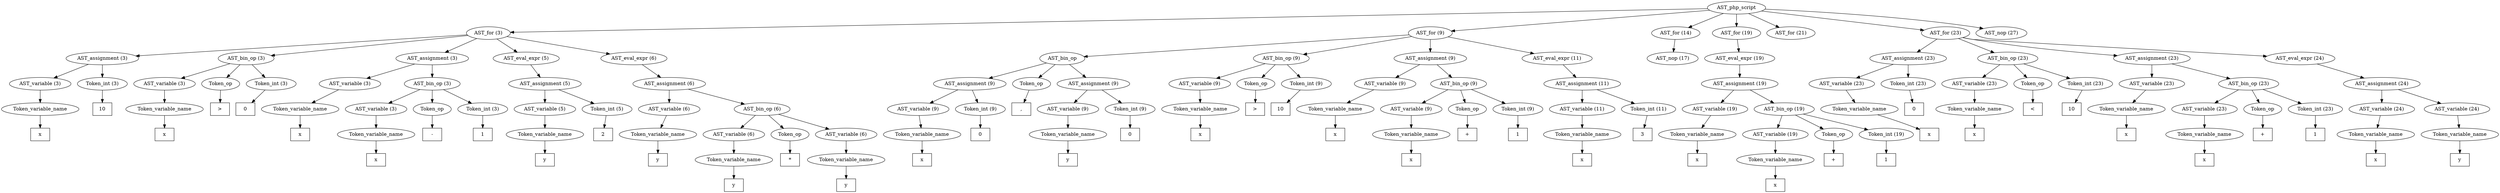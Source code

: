 /*
 * AST in dot format generated by phc -- the PHP compiler
 */

digraph AST {
node_0 [label="AST_php_script"];
node_1 [label="AST_for (3)"];
node_2 [label="AST_assignment (3)"];
node_3 [label="AST_variable (3)"];
node_4 [label="Token_variable_name"];
node_5 [label="x", shape=box]
node_4 -> node_5;
node_3 -> node_4;
node_6 [label="Token_int (3)"];
node_7 [label="10", shape=box]
node_6 -> node_7;
node_2 -> node_6;
node_2 -> node_3;
node_8 [label="AST_bin_op (3)"];
node_9 [label="AST_variable (3)"];
node_10 [label="Token_variable_name"];
node_11 [label="x", shape=box]
node_10 -> node_11;
node_9 -> node_10;
node_12 [label="Token_op"];
node_13 [label=">", shape=box]
node_12 -> node_13;
node_14 [label="Token_int (3)"];
node_15 [label="0", shape=box]
node_14 -> node_15;
node_8 -> node_14;
node_8 -> node_12;
node_8 -> node_9;
node_16 [label="AST_assignment (3)"];
node_17 [label="AST_variable (3)"];
node_18 [label="Token_variable_name"];
node_19 [label="x", shape=box]
node_18 -> node_19;
node_17 -> node_18;
node_20 [label="AST_bin_op (3)"];
node_21 [label="AST_variable (3)"];
node_22 [label="Token_variable_name"];
node_23 [label="x", shape=box]
node_22 -> node_23;
node_21 -> node_22;
node_24 [label="Token_op"];
node_25 [label="-", shape=box]
node_24 -> node_25;
node_26 [label="Token_int (3)"];
node_27 [label="1", shape=box]
node_26 -> node_27;
node_20 -> node_26;
node_20 -> node_24;
node_20 -> node_21;
node_16 -> node_20;
node_16 -> node_17;
node_28 [label="AST_eval_expr (5)"];
node_29 [label="AST_assignment (5)"];
node_30 [label="AST_variable (5)"];
node_31 [label="Token_variable_name"];
node_32 [label="y", shape=box]
node_31 -> node_32;
node_30 -> node_31;
node_33 [label="Token_int (5)"];
node_34 [label="2", shape=box]
node_33 -> node_34;
node_29 -> node_33;
node_29 -> node_30;
node_28 -> node_29;
node_35 [label="AST_eval_expr (6)"];
node_36 [label="AST_assignment (6)"];
node_37 [label="AST_variable (6)"];
node_38 [label="Token_variable_name"];
node_39 [label="y", shape=box]
node_38 -> node_39;
node_37 -> node_38;
node_40 [label="AST_bin_op (6)"];
node_41 [label="AST_variable (6)"];
node_42 [label="Token_variable_name"];
node_43 [label="y", shape=box]
node_42 -> node_43;
node_41 -> node_42;
node_44 [label="Token_op"];
node_45 [label="*", shape=box]
node_44 -> node_45;
node_46 [label="AST_variable (6)"];
node_47 [label="Token_variable_name"];
node_48 [label="y", shape=box]
node_47 -> node_48;
node_46 -> node_47;
node_40 -> node_46;
node_40 -> node_44;
node_40 -> node_41;
node_36 -> node_40;
node_36 -> node_37;
node_35 -> node_36;
node_1 -> node_35;
node_1 -> node_28;
node_1 -> node_16;
node_1 -> node_8;
node_1 -> node_2;
node_49 [label="AST_for (9)"];
node_50 [label="AST_bin_op"];
node_51 [label="AST_assignment (9)"];
node_52 [label="AST_variable (9)"];
node_53 [label="Token_variable_name"];
node_54 [label="x", shape=box]
node_53 -> node_54;
node_52 -> node_53;
node_55 [label="Token_int (9)"];
node_56 [label="0", shape=box]
node_55 -> node_56;
node_51 -> node_55;
node_51 -> node_52;
node_57 [label="Token_op"];
node_58 [label=",", shape=box]
node_57 -> node_58;
node_59 [label="AST_assignment (9)"];
node_60 [label="AST_variable (9)"];
node_61 [label="Token_variable_name"];
node_62 [label="y", shape=box]
node_61 -> node_62;
node_60 -> node_61;
node_63 [label="Token_int (9)"];
node_64 [label="0", shape=box]
node_63 -> node_64;
node_59 -> node_63;
node_59 -> node_60;
node_50 -> node_59;
node_50 -> node_57;
node_50 -> node_51;
node_65 [label="AST_bin_op (9)"];
node_66 [label="AST_variable (9)"];
node_67 [label="Token_variable_name"];
node_68 [label="x", shape=box]
node_67 -> node_68;
node_66 -> node_67;
node_69 [label="Token_op"];
node_70 [label=">", shape=box]
node_69 -> node_70;
node_71 [label="Token_int (9)"];
node_72 [label="10", shape=box]
node_71 -> node_72;
node_65 -> node_71;
node_65 -> node_69;
node_65 -> node_66;
node_73 [label="AST_assignment (9)"];
node_74 [label="AST_variable (9)"];
node_75 [label="Token_variable_name"];
node_76 [label="x", shape=box]
node_75 -> node_76;
node_74 -> node_75;
node_77 [label="AST_bin_op (9)"];
node_78 [label="AST_variable (9)"];
node_79 [label="Token_variable_name"];
node_80 [label="x", shape=box]
node_79 -> node_80;
node_78 -> node_79;
node_81 [label="Token_op"];
node_82 [label="+", shape=box]
node_81 -> node_82;
node_83 [label="Token_int (9)"];
node_84 [label="1", shape=box]
node_83 -> node_84;
node_77 -> node_83;
node_77 -> node_81;
node_77 -> node_78;
node_73 -> node_77;
node_73 -> node_74;
node_85 [label="AST_eval_expr (11)"];
node_86 [label="AST_assignment (11)"];
node_87 [label="AST_variable (11)"];
node_88 [label="Token_variable_name"];
node_89 [label="x", shape=box]
node_88 -> node_89;
node_87 -> node_88;
node_90 [label="Token_int (11)"];
node_91 [label="3", shape=box]
node_90 -> node_91;
node_86 -> node_90;
node_86 -> node_87;
node_85 -> node_86;
node_49 -> node_85;
node_49 -> node_73;
node_49 -> node_65;
node_49 -> node_50;
node_92 [label="AST_for (14)"];
node_93 [label="AST_nop (17)"];
node_92 -> node_93;
node_94 [label="AST_for (19)"];
node_95 [label="AST_eval_expr (19)"];
node_96 [label="AST_assignment (19)"];
node_97 [label="AST_variable (19)"];
node_98 [label="Token_variable_name"];
node_99 [label="x", shape=box]
node_98 -> node_99;
node_97 -> node_98;
node_100 [label="AST_bin_op (19)"];
node_101 [label="AST_variable (19)"];
node_102 [label="Token_variable_name"];
node_103 [label="x", shape=box]
node_102 -> node_103;
node_101 -> node_102;
node_104 [label="Token_op"];
node_105 [label="+", shape=box]
node_104 -> node_105;
node_106 [label="Token_int (19)"];
node_107 [label="1", shape=box]
node_106 -> node_107;
node_100 -> node_106;
node_100 -> node_104;
node_100 -> node_101;
node_96 -> node_100;
node_96 -> node_97;
node_95 -> node_96;
node_94 -> node_95;
node_108 [label="AST_for (21)"];
node_109 [label="AST_for (23)"];
node_110 [label="AST_assignment (23)"];
node_111 [label="AST_variable (23)"];
node_112 [label="Token_variable_name"];
node_113 [label="x", shape=box]
node_112 -> node_113;
node_111 -> node_112;
node_114 [label="Token_int (23)"];
node_115 [label="0", shape=box]
node_114 -> node_115;
node_110 -> node_114;
node_110 -> node_111;
node_116 [label="AST_bin_op (23)"];
node_117 [label="AST_variable (23)"];
node_118 [label="Token_variable_name"];
node_119 [label="x", shape=box]
node_118 -> node_119;
node_117 -> node_118;
node_120 [label="Token_op"];
node_121 [label="<", shape=box]
node_120 -> node_121;
node_122 [label="Token_int (23)"];
node_123 [label="10", shape=box]
node_122 -> node_123;
node_116 -> node_122;
node_116 -> node_120;
node_116 -> node_117;
node_124 [label="AST_assignment (23)"];
node_125 [label="AST_variable (23)"];
node_126 [label="Token_variable_name"];
node_127 [label="x", shape=box]
node_126 -> node_127;
node_125 -> node_126;
node_128 [label="AST_bin_op (23)"];
node_129 [label="AST_variable (23)"];
node_130 [label="Token_variable_name"];
node_131 [label="x", shape=box]
node_130 -> node_131;
node_129 -> node_130;
node_132 [label="Token_op"];
node_133 [label="+", shape=box]
node_132 -> node_133;
node_134 [label="Token_int (23)"];
node_135 [label="1", shape=box]
node_134 -> node_135;
node_128 -> node_134;
node_128 -> node_132;
node_128 -> node_129;
node_124 -> node_128;
node_124 -> node_125;
node_136 [label="AST_eval_expr (24)"];
node_137 [label="AST_assignment (24)"];
node_138 [label="AST_variable (24)"];
node_139 [label="Token_variable_name"];
node_140 [label="x", shape=box]
node_139 -> node_140;
node_138 -> node_139;
node_141 [label="AST_variable (24)"];
node_142 [label="Token_variable_name"];
node_143 [label="y", shape=box]
node_142 -> node_143;
node_141 -> node_142;
node_137 -> node_141;
node_137 -> node_138;
node_136 -> node_137;
node_109 -> node_136;
node_109 -> node_124;
node_109 -> node_116;
node_109 -> node_110;
node_144 [label="AST_nop (27)"];
node_0 -> node_144;
node_0 -> node_109;
node_0 -> node_108;
node_0 -> node_94;
node_0 -> node_92;
node_0 -> node_49;
node_0 -> node_1;
}
